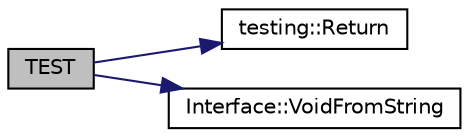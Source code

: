 digraph "TEST"
{
 // LATEX_PDF_SIZE
  bgcolor="transparent";
  edge [fontname="Helvetica",fontsize="10",labelfontname="Helvetica",labelfontsize="10"];
  node [fontname="Helvetica",fontsize="10",shape=record];
  rankdir="LR";
  Node1 [label="TEST",height=0.2,width=0.4,color="black", fillcolor="grey75", style="filled", fontcolor="black",tooltip=" "];
  Node1 -> Node2 [color="midnightblue",fontsize="10",style="solid",fontname="Helvetica"];
  Node2 [label="testing::Return",height=0.2,width=0.4,color="black",URL="$namespacetesting.html#af6d1c13e9376c77671e37545cd84359c",tooltip=" "];
  Node1 -> Node3 [color="midnightblue",fontsize="10",style="solid",fontname="Helvetica"];
  Node3 [label="Interface::VoidFromString",height=0.2,width=0.4,color="black",URL="$classInterface.html#a65d6ae604e7e9a513aec72c9c94e0b97",tooltip=" "];
}
